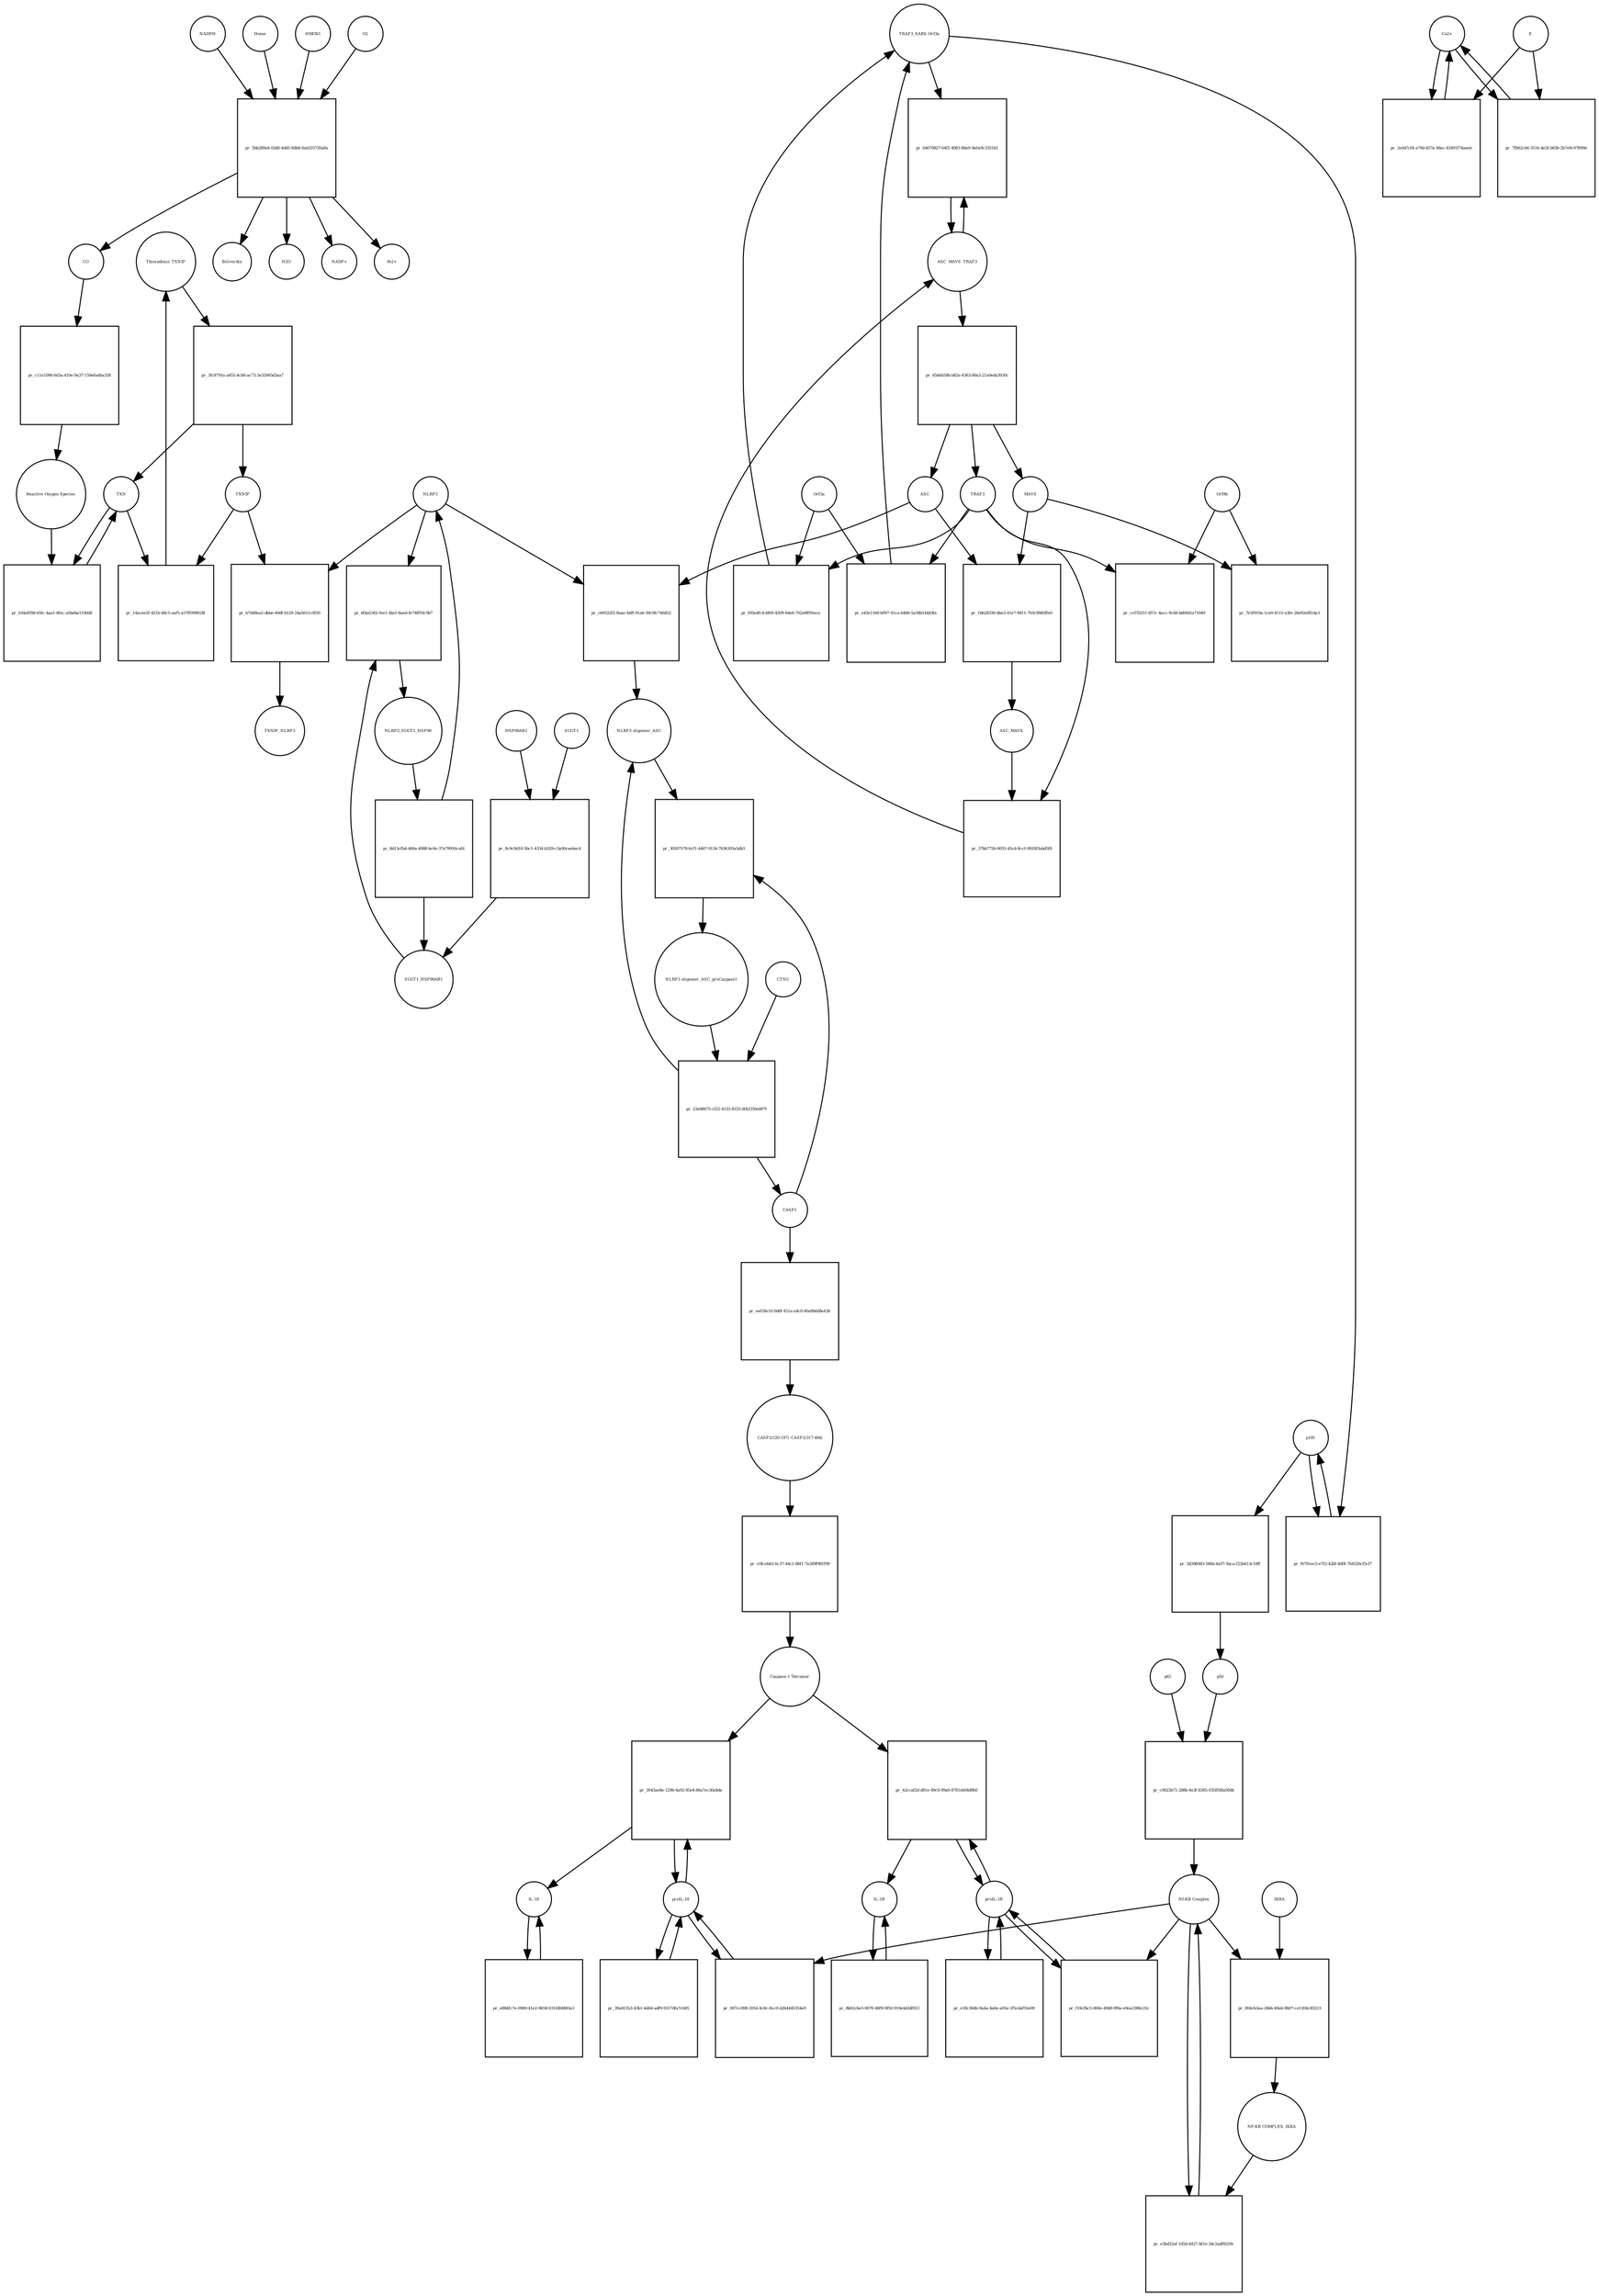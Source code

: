 strict digraph  {
Thioredoxin_TXNIP [annotation="urn_miriam_uniprot_P10599|urn_miriam_uniprot_Q9H3M7", bipartite=0, cls=complex, fontsize=4, label=Thioredoxin_TXNIP, shape=circle];
"pr_3fc8791a-a855-4cb0-ac73-3e32065d3aa7" [annotation="", bipartite=1, cls=process, fontsize=4, label="pr_3fc8791a-a855-4cb0-ac73-3e32065d3aa7", shape=square];
TXNIP [annotation=urn_miriam_uniprot_Q9H3M7, bipartite=0, cls=macromolecule, fontsize=4, label=TXNIP, shape=circle];
TXN [annotation=urn_miriam_uniprot_P10599, bipartite=0, cls=macromolecule, fontsize=4, label=TXN, shape=circle];
"pr_034ef058-65fc-4aa1-8fec-a5bd4a1536d8" [annotation="", bipartite=1, cls=process, fontsize=4, label="pr_034ef058-65fc-4aa1-8fec-a5bd4a1536d8", shape=square];
"Reactive Oxygen Species" [annotation="urn_miriam_obo.chebi_CHEBI%3A26523", bipartite=0, cls="simple chemical", fontsize=4, label="Reactive Oxygen Species", shape=circle];
"pr_14acee2f-421b-48c5-aaf5-a57ff099018f" [annotation="", bipartite=1, cls=process, fontsize=4, label="pr_14acee2f-421b-48c5-aaf5-a57ff099018f", shape=square];
HSP90AB1 [annotation=urn_miriam_uniprot_P08238, bipartite=0, cls=macromolecule, fontsize=4, label=HSP90AB1, shape=circle];
"pr_8c9c9d18-5bc1-4334-b329-c3a90caebec4" [annotation="", bipartite=1, cls=process, fontsize=4, label="pr_8c9c9d18-5bc1-4334-b329-c3a90caebec4", shape=square];
SUGT1 [annotation=urn_miriam_uniprot_Q9Y2Z0, bipartite=0, cls=macromolecule, fontsize=4, label=SUGT1, shape=circle];
SUGT1_HSP90AB1 [annotation="urn_miriam_uniprot_P08238|urn_miriam_uniprot_Q9Y2Z0", bipartite=0, cls=complex, fontsize=4, label=SUGT1_HSP90AB1, shape=circle];
NLRP3 [annotation=urn_miriam_uniprot_Q96P20, bipartite=0, cls=macromolecule, fontsize=4, label=NLRP3, shape=circle];
"pr_b7d48ea2-dbbe-49df-b129-24a5611c0f20" [annotation="", bipartite=1, cls=process, fontsize=4, label="pr_b7d48ea2-dbbe-49df-b129-24a5611c0f20", shape=square];
TXNIP_NLRP3 [annotation="urn_miriam_uniprot_Q9H3M7|urn_miriam_uniprot_Q96P20", bipartite=0, cls=complex, fontsize=4, label=TXNIP_NLRP3, shape=circle];
"NLRP3 oligomer_ASC_proCaspase1" [annotation="urn_miriam_uniprot_P29466|urn_miriam_uniprot_Q9ULZ3|urn_miriam_uniprot_Q96P20", bipartite=0, cls=complex, fontsize=4, label="NLRP3 oligomer_ASC_proCaspase1", shape=circle];
"pr_23eb8675-cf22-4133-8333-df42350e807f" [annotation="", bipartite=1, cls=process, fontsize=4, label="pr_23eb8675-cf22-4133-8333-df42350e807f", shape=square];
CASP1 [annotation=urn_miriam_uniprot_P29466, bipartite=0, cls=macromolecule, fontsize=4, label=CASP1, shape=circle];
CTSG [annotation=urn_miriam_uniprot_P08311, bipartite=0, cls=macromolecule, fontsize=4, label=CTSG, shape=circle];
"NLRP3 oligomer_ASC" [annotation="urn_miriam_uniprot_Q9ULZ3|urn_miriam_uniprot_Q96P20", bipartite=0, cls=complex, fontsize=4, label="NLRP3 oligomer_ASC", shape=circle];
"pr_ee03fe10-0d6f-451e-a4c0-46e8b6d8e436" [annotation="", bipartite=1, cls=process, fontsize=4, label="pr_ee03fe10-0d6f-451e-a4c0-46e8b6d8e436", shape=square];
"CASP1(120-197)_CASP1(317-404)" [annotation=urn_miriam_uniprot_P29466, bipartite=0, cls=complex, fontsize=4, label="CASP1(120-197)_CASP1(317-404)", shape=circle];
"pr_c0fceb43-6c37-44c1-86f1-7e289f981f99" [annotation="", bipartite=1, cls=process, fontsize=4, label="pr_c0fceb43-6c37-44c1-86f1-7e289f981f99", shape=square];
"Caspase-1 Tetramer" [annotation=urn_miriam_uniprot_P29466, bipartite=0, cls="complex multimer", fontsize=4, label="Caspase-1 Tetramer", shape=circle];
"proIL-1B" [annotation=urn_miriam_uniprot_P01584, bipartite=0, cls=macromolecule, fontsize=4, label="proIL-1B", shape=circle];
"pr_42ccaf2d-d81e-49c9-99a9-8781eb04d9b0" [annotation="", bipartite=1, cls=process, fontsize=4, label="pr_42ccaf2d-d81e-49c9-99a9-8781eb04d9b0", shape=square];
"IL-1B" [annotation=urn_miriam_uniprot_P01584, bipartite=0, cls=macromolecule, fontsize=4, label="IL-1B", shape=circle];
"pr_8b02cbe5-0070-48f9-9f50-919e4d2df012" [annotation="", bipartite=1, cls="omitted process", fontsize=4, label="pr_8b02cbe5-0070-48f9-9f50-919e4d2df012", shape=square];
"proIL-18" [annotation=urn_miriam_uniprot_Q14116, bipartite=0, cls=macromolecule, fontsize=4, label="proIL-18", shape=circle];
"pr_3043ae8e-129b-4a92-85e4-86a7ec30a8de" [annotation="", bipartite=1, cls=process, fontsize=4, label="pr_3043ae8e-129b-4a92-85e4-86a7ec30a8de", shape=square];
"IL-18" [annotation=urn_miriam_uniprot_Q14116, bipartite=0, cls=macromolecule, fontsize=4, label="IL-18", shape=circle];
"pr_e884fc7e-0989-41e2-9658-631fd04883a3" [annotation="", bipartite=1, cls="omitted process", fontsize=4, label="pr_e884fc7e-0989-41e2-9658-631fd04883a3", shape=square];
"pr_30507578-6cf1-4467-9134-7636305a5db3" [annotation="", bipartite=1, cls=process, fontsize=4, label="pr_30507578-6cf1-4467-9134-7636305a5db3", shape=square];
"pr_f19cfbc5-069e-4948-9f6a-e9ea2386c25c" [annotation="", bipartite=1, cls=process, fontsize=4, label="pr_f19cfbc5-069e-4948-9f6a-e9ea2386c25c", shape=square];
"Nf-KB Complex" [annotation="urn_miriam_uniprot_P19838|urn_miriam_uniprot_Q00653", bipartite=0, cls=complex, fontsize=4, label="Nf-KB Complex", shape=circle];
"pr_007cc098-2054-4c8c-8cc0-d2b4445354e9" [annotation="", bipartite=1, cls=process, fontsize=4, label="pr_007cc098-2054-4c8c-8cc0-d2b4445354e9", shape=square];
p50 [annotation=urn_miriam_uniprot_P19838, bipartite=0, cls=macromolecule, fontsize=4, label=p50, shape=circle];
"pr_c9623b71-288b-4e3f-8365-03585f6a95db" [annotation="", bipartite=1, cls=process, fontsize=4, label="pr_c9623b71-288b-4e3f-8365-03585f6a95db", shape=square];
p65 [annotation=urn_miriam_uniprot_Q00653, bipartite=0, cls=macromolecule, fontsize=4, label=p65, shape=circle];
Orf3a [annotation="urn_miriam_uniprot_P59632|urn_miriam_taxonomy_694009", bipartite=0, cls=macromolecule, fontsize=4, label=Orf3a, shape=circle];
"pr_e43e1166-b997-41ca-b466-5a38b144d3fa" [annotation="", bipartite=1, cls=process, fontsize=4, label="pr_e43e1166-b997-41ca-b466-5a38b144d3fa", shape=square];
TRAF3 [annotation=urn_miriam_uniprot_Q13114, bipartite=0, cls=macromolecule, fontsize=4, label=TRAF3, shape=circle];
"TRAF3_SARS Orf3a" [annotation="urn_miriam_uniprot_P59632|urn_miriam_uniprot_Q13114|urn_miriam_taxonomy_694009", bipartite=0, cls=complex, fontsize=4, label="TRAF3_SARS Orf3a", shape=circle];
p105 [annotation=urn_miriam_uniprot_P19838, bipartite=0, cls=macromolecule, fontsize=4, label=p105, shape=circle];
"pr_3d396083-586b-4a97-9aca-f22b413c18ff" [annotation="", bipartite=1, cls="omitted process", fontsize=4, label="pr_3d396083-586b-4a97-9aca-f22b413c18ff", shape=square];
ASC [annotation=urn_miriam_uniprot_Q9ULZ3, bipartite=0, cls=macromolecule, fontsize=4, label=ASC, shape=circle];
"pr_cb9322f2-8aae-44ff-91a6-39c0fc746452" [annotation="", bipartite=1, cls=process, fontsize=4, label="pr_cb9322f2-8aae-44ff-91a6-39c0fc746452", shape=square];
IKBA [annotation="", bipartite=0, cls=macromolecule, fontsize=4, label=IKBA, shape=circle];
"pr_804cb3aa-26bb-49ab-9b07-ce1204c83223" [annotation="", bipartite=1, cls=process, fontsize=4, label="pr_804cb3aa-26bb-49ab-9b07-ce1204c83223", shape=square];
"NF-KB COMPLEX_IKBA" [annotation=urn_miriam_uniprot_P19838, bipartite=0, cls=complex, fontsize=4, label="NF-KB COMPLEX_IKBA", shape=circle];
"pr_e3bd32af-1d5d-4427-bf1e-34c2adf8229c" [annotation="", bipartite=1, cls=process, fontsize=4, label="pr_e3bd32af-1d5d-4427-bf1e-34c2adf8229c", shape=square];
NLRP3_SUGT1_HSP90 [annotation="urn_miriam_uniprot_P08238|urn_miriam_uniprot_Q96P20|urn_miriam_uniprot_Q9Y2Z0", bipartite=0, cls=complex, fontsize=4, label=NLRP3_SUGT1_HSP90, shape=circle];
"pr_8d15cfb4-466a-4988-bc6e-37a79950cafd" [annotation="", bipartite=1, cls="omitted process", fontsize=4, label="pr_8d15cfb4-466a-4988-bc6e-37a79950cafd", shape=square];
"pr_1b628330-dbe3-41e7-9811-703c99d5ffe0" [annotation="", bipartite=1, cls=process, fontsize=4, label="pr_1b628330-dbe3-41e7-9811-703c99d5ffe0", shape=square];
ASC_MAVS [annotation=urn_miriam_uniprot_Q9ULZ3, bipartite=0, cls=complex, fontsize=4, label=ASC_MAVS, shape=circle];
MAVS [annotation=urn_miriam_uniprot_Q7Z434, bipartite=0, cls=macromolecule, fontsize=4, label=MAVS, shape=circle];
"pr_37bb7726-8055-45cd-8ccf-0920f3abd5f8" [annotation="", bipartite=1, cls=process, fontsize=4, label="pr_37bb7726-8055-45cd-8ccf-0920f3abd5f8", shape=square];
ASC_MAVS_TRAF3 [annotation="urn_miriam_pubmed_25847972|urn_miriam_uniprot_Q9ULZ3|urn_miriam_uniprot_Q13114", bipartite=0, cls=complex, fontsize=4, label=ASC_MAVS_TRAF3, shape=circle];
"pr_65deb58b-b82e-4363-80a3-21a0eda3930c" [annotation="", bipartite=1, cls=process, fontsize=4, label="pr_65deb58b-b82e-4363-80a3-21a0eda3930c", shape=square];
"pr_64670827-64f5-4083-8be9-9a0a9c3351b5" [annotation="", bipartite=1, cls="omitted process", fontsize=4, label="pr_64670827-64f5-4083-8be9-9a0a9c3351b5", shape=square];
"pr_6f4a5362-fee1-4bcf-8aed-fe74ff93c9b7" [annotation="", bipartite=1, cls=process, fontsize=4, label="pr_6f4a5362-fee1-4bcf-8aed-fe74ff93c9b7", shape=square];
"pr_e18c364b-9a4a-4a0e-a05e-2f5cdaf55e09" [annotation="", bipartite=1, cls=process, fontsize=4, label="pr_e18c364b-9a4a-4a0e-a05e-2f5cdaf55e09", shape=square];
"pr_39a021b3-43b1-4d64-adf9-9317dfa7cb95" [annotation="", bipartite=1, cls=process, fontsize=4, label="pr_39a021b3-43b1-4d64-adf9-9317dfa7cb95", shape=square];
"Ca2+" [annotation="urn_miriam_obo.chebi_CHEBI%3A29108", bipartite=0, cls="simple chemical", fontsize=4, label="Ca2+", shape=circle];
"pr_2e0d7cf4-a79d-457a-9dec-83491f74aeeb" [annotation="", bipartite=1, cls=process, fontsize=4, label="pr_2e0d7cf4-a79d-457a-9dec-83491f74aeeb", shape=square];
E [annotation="urn_miriam_uniprot_P59637|urn_miriam_taxonomy_694009", bipartite=0, cls=macromolecule, fontsize=4, label=E, shape=circle];
"pr_7fb62cb6-3516-4e3f-b83b-2b7e9c97899d" [annotation="", bipartite=1, cls=process, fontsize=4, label="pr_7fb62cb6-3516-4e3f-b83b-2b7e9c97899d", shape=square];
"pr_f05edfc4-6f69-4509-84e6-702a9ff95ece" [annotation="", bipartite=1, cls=process, fontsize=4, label="pr_f05edfc4-6f69-4509-84e6-702a9ff95ece", shape=square];
"pr_f6791ec5-e7f2-42bf-8d0f-7b4526cf5cf7" [annotation="", bipartite=1, cls="omitted process", fontsize=4, label="pr_f6791ec5-e7f2-42bf-8d0f-7b4526cf5cf7", shape=square];
Heme [annotation="urn_miriam_obo.chebi_CHEBI%3A30413", bipartite=0, cls="simple chemical", fontsize=4, label=Heme, shape=circle];
"pr_5bb289a6-02d0-4dd5-8db8-0ab510720a8a" [annotation="", bipartite=1, cls=process, fontsize=4, label="pr_5bb289a6-02d0-4dd5-8db8-0ab510720a8a", shape=square];
Biliverdin [annotation="urn_miriam_obo.chebi_CHEBI%3A17033", bipartite=0, cls="simple chemical", fontsize=4, label=Biliverdin, shape=circle];
HMOX1 [annotation=urn_miriam_uniprot_P09601, bipartite=0, cls=macromolecule, fontsize=4, label=HMOX1, shape=circle];
O2 [annotation="urn_miriam_obo.chebi_CHEBI%3A15379", bipartite=0, cls="simple chemical", fontsize=4, label=O2, shape=circle];
NADPH [annotation="urn_miriam_obo.chebi_CHEBI%3A16474", bipartite=0, cls="simple chemical", fontsize=4, label=NADPH, shape=circle];
H2O [annotation="urn_miriam_obo.chebi_CHEBI%3A15377", bipartite=0, cls="simple chemical", fontsize=4, label=H2O, shape=circle];
"NADP+" [annotation="urn_miriam_obo.chebi_CHEBI%3A18009", bipartite=0, cls="simple chemical", fontsize=4, label="NADP+", shape=circle];
CO [annotation="urn_miriam_obo.chebi_CHEBI%3A17245", bipartite=0, cls="simple chemical", fontsize=4, label=CO, shape=circle];
"Fe2+" [annotation="urn_miriam_obo.chebi_CHEBI%3A29033", bipartite=0, cls="simple chemical", fontsize=4, label="Fe2+", shape=circle];
"pr_c11e1098-6d3a-410e-9a37-159e6a4ba338" [annotation="", bipartite=1, cls=process, fontsize=4, label="pr_c11e1098-6d3a-410e-9a37-159e6a4ba338", shape=square];
"pr_7e5f919a-1ce0-4115-a3fe-28e92ef81da3" [annotation="", bipartite=1, cls=process, fontsize=4, label="pr_7e5f919a-1ce0-4115-a3fe-28e92ef81da3", shape=square];
Orf9b [annotation="urn_miriam_taxonomy_694009|urn_miriam_uniprot_P59636", bipartite=0, cls=macromolecule, fontsize=4, label=Orf9b, shape=circle];
"pr_ccf35251-857c-4acc-9c68-bd06d1a71049" [annotation="", bipartite=1, cls=process, fontsize=4, label="pr_ccf35251-857c-4acc-9c68-bd06d1a71049", shape=square];
Thioredoxin_TXNIP -> "pr_3fc8791a-a855-4cb0-ac73-3e32065d3aa7"  [annotation="", interaction_type=consumption];
"pr_3fc8791a-a855-4cb0-ac73-3e32065d3aa7" -> TXNIP  [annotation="", interaction_type=production];
"pr_3fc8791a-a855-4cb0-ac73-3e32065d3aa7" -> TXN  [annotation="", interaction_type=production];
TXNIP -> "pr_14acee2f-421b-48c5-aaf5-a57ff099018f"  [annotation="", interaction_type=consumption];
TXNIP -> "pr_b7d48ea2-dbbe-49df-b129-24a5611c0f20"  [annotation="", interaction_type=consumption];
TXN -> "pr_034ef058-65fc-4aa1-8fec-a5bd4a1536d8"  [annotation="", interaction_type=consumption];
TXN -> "pr_14acee2f-421b-48c5-aaf5-a57ff099018f"  [annotation="", interaction_type=consumption];
"pr_034ef058-65fc-4aa1-8fec-a5bd4a1536d8" -> TXN  [annotation="", interaction_type=production];
"Reactive Oxygen Species" -> "pr_034ef058-65fc-4aa1-8fec-a5bd4a1536d8"  [annotation="", interaction_type="necessary stimulation"];
"pr_14acee2f-421b-48c5-aaf5-a57ff099018f" -> Thioredoxin_TXNIP  [annotation="", interaction_type=production];
HSP90AB1 -> "pr_8c9c9d18-5bc1-4334-b329-c3a90caebec4"  [annotation="", interaction_type=consumption];
"pr_8c9c9d18-5bc1-4334-b329-c3a90caebec4" -> SUGT1_HSP90AB1  [annotation="", interaction_type=production];
SUGT1 -> "pr_8c9c9d18-5bc1-4334-b329-c3a90caebec4"  [annotation="", interaction_type=consumption];
SUGT1_HSP90AB1 -> "pr_6f4a5362-fee1-4bcf-8aed-fe74ff93c9b7"  [annotation="", interaction_type=consumption];
NLRP3 -> "pr_b7d48ea2-dbbe-49df-b129-24a5611c0f20"  [annotation="", interaction_type=consumption];
NLRP3 -> "pr_cb9322f2-8aae-44ff-91a6-39c0fc746452"  [annotation="", interaction_type=consumption];
NLRP3 -> "pr_6f4a5362-fee1-4bcf-8aed-fe74ff93c9b7"  [annotation="", interaction_type=consumption];
"pr_b7d48ea2-dbbe-49df-b129-24a5611c0f20" -> TXNIP_NLRP3  [annotation="", interaction_type=production];
"NLRP3 oligomer_ASC_proCaspase1" -> "pr_23eb8675-cf22-4133-8333-df42350e807f"  [annotation="", interaction_type=consumption];
"pr_23eb8675-cf22-4133-8333-df42350e807f" -> CASP1  [annotation="", interaction_type=production];
"pr_23eb8675-cf22-4133-8333-df42350e807f" -> "NLRP3 oligomer_ASC"  [annotation="", interaction_type=production];
CASP1 -> "pr_ee03fe10-0d6f-451e-a4c0-46e8b6d8e436"  [annotation="", interaction_type=consumption];
CASP1 -> "pr_30507578-6cf1-4467-9134-7636305a5db3"  [annotation="", interaction_type=consumption];
CTSG -> "pr_23eb8675-cf22-4133-8333-df42350e807f"  [annotation="", interaction_type=catalysis];
"NLRP3 oligomer_ASC" -> "pr_30507578-6cf1-4467-9134-7636305a5db3"  [annotation="", interaction_type=consumption];
"pr_ee03fe10-0d6f-451e-a4c0-46e8b6d8e436" -> "CASP1(120-197)_CASP1(317-404)"  [annotation="", interaction_type=production];
"CASP1(120-197)_CASP1(317-404)" -> "pr_c0fceb43-6c37-44c1-86f1-7e289f981f99"  [annotation="", interaction_type=consumption];
"pr_c0fceb43-6c37-44c1-86f1-7e289f981f99" -> "Caspase-1 Tetramer"  [annotation="", interaction_type=production];
"Caspase-1 Tetramer" -> "pr_42ccaf2d-d81e-49c9-99a9-8781eb04d9b0"  [annotation="", interaction_type=catalysis];
"Caspase-1 Tetramer" -> "pr_3043ae8e-129b-4a92-85e4-86a7ec30a8de"  [annotation="", interaction_type=catalysis];
"proIL-1B" -> "pr_42ccaf2d-d81e-49c9-99a9-8781eb04d9b0"  [annotation="", interaction_type=consumption];
"proIL-1B" -> "pr_f19cfbc5-069e-4948-9f6a-e9ea2386c25c"  [annotation="", interaction_type=consumption];
"proIL-1B" -> "pr_e18c364b-9a4a-4a0e-a05e-2f5cdaf55e09"  [annotation="", interaction_type=consumption];
"pr_42ccaf2d-d81e-49c9-99a9-8781eb04d9b0" -> "IL-1B"  [annotation="", interaction_type=production];
"pr_42ccaf2d-d81e-49c9-99a9-8781eb04d9b0" -> "proIL-1B"  [annotation="", interaction_type=production];
"IL-1B" -> "pr_8b02cbe5-0070-48f9-9f50-919e4d2df012"  [annotation="", interaction_type=consumption];
"pr_8b02cbe5-0070-48f9-9f50-919e4d2df012" -> "IL-1B"  [annotation="", interaction_type=production];
"proIL-18" -> "pr_3043ae8e-129b-4a92-85e4-86a7ec30a8de"  [annotation="", interaction_type=consumption];
"proIL-18" -> "pr_007cc098-2054-4c8c-8cc0-d2b4445354e9"  [annotation="", interaction_type=consumption];
"proIL-18" -> "pr_39a021b3-43b1-4d64-adf9-9317dfa7cb95"  [annotation="", interaction_type=consumption];
"pr_3043ae8e-129b-4a92-85e4-86a7ec30a8de" -> "IL-18"  [annotation="", interaction_type=production];
"pr_3043ae8e-129b-4a92-85e4-86a7ec30a8de" -> "proIL-18"  [annotation="", interaction_type=production];
"IL-18" -> "pr_e884fc7e-0989-41e2-9658-631fd04883a3"  [annotation="", interaction_type=consumption];
"pr_e884fc7e-0989-41e2-9658-631fd04883a3" -> "IL-18"  [annotation="", interaction_type=production];
"pr_30507578-6cf1-4467-9134-7636305a5db3" -> "NLRP3 oligomer_ASC_proCaspase1"  [annotation="", interaction_type=production];
"pr_f19cfbc5-069e-4948-9f6a-e9ea2386c25c" -> "proIL-1B"  [annotation="", interaction_type=production];
"Nf-KB Complex" -> "pr_f19cfbc5-069e-4948-9f6a-e9ea2386c25c"  [annotation=urn_miriam_pubmed_31034780, interaction_type=catalysis];
"Nf-KB Complex" -> "pr_007cc098-2054-4c8c-8cc0-d2b4445354e9"  [annotation=urn_miriam_pubmed_31034780, interaction_type=catalysis];
"Nf-KB Complex" -> "pr_804cb3aa-26bb-49ab-9b07-ce1204c83223"  [annotation="", interaction_type=consumption];
"Nf-KB Complex" -> "pr_e3bd32af-1d5d-4427-bf1e-34c2adf8229c"  [annotation="", interaction_type=consumption];
"pr_007cc098-2054-4c8c-8cc0-d2b4445354e9" -> "proIL-18"  [annotation="", interaction_type=production];
p50 -> "pr_c9623b71-288b-4e3f-8365-03585f6a95db"  [annotation="", interaction_type=consumption];
"pr_c9623b71-288b-4e3f-8365-03585f6a95db" -> "Nf-KB Complex"  [annotation="", interaction_type=production];
p65 -> "pr_c9623b71-288b-4e3f-8365-03585f6a95db"  [annotation="", interaction_type=consumption];
Orf3a -> "pr_e43e1166-b997-41ca-b466-5a38b144d3fa"  [annotation="", interaction_type=consumption];
Orf3a -> "pr_f05edfc4-6f69-4509-84e6-702a9ff95ece"  [annotation="", interaction_type=consumption];
"pr_e43e1166-b997-41ca-b466-5a38b144d3fa" -> "TRAF3_SARS Orf3a"  [annotation="", interaction_type=production];
TRAF3 -> "pr_e43e1166-b997-41ca-b466-5a38b144d3fa"  [annotation="", interaction_type=consumption];
TRAF3 -> "pr_37bb7726-8055-45cd-8ccf-0920f3abd5f8"  [annotation="", interaction_type=consumption];
TRAF3 -> "pr_f05edfc4-6f69-4509-84e6-702a9ff95ece"  [annotation="", interaction_type=consumption];
TRAF3 -> "pr_ccf35251-857c-4acc-9c68-bd06d1a71049"  [annotation="", interaction_type=consumption];
"TRAF3_SARS Orf3a" -> "pr_64670827-64f5-4083-8be9-9a0a9c3351b5"  [annotation="urn_miriam_pubmed_25847972|urn_miriam_pubmed_31034780|urn_miriam_taxonomy_9606", interaction_type=catalysis];
"TRAF3_SARS Orf3a" -> "pr_f6791ec5-e7f2-42bf-8d0f-7b4526cf5cf7"  [annotation="urn_miriam_pubmed_31034780|urn_miriam_taxonomy_9606", interaction_type=catalysis];
p105 -> "pr_3d396083-586b-4a97-9aca-f22b413c18ff"  [annotation="", interaction_type=consumption];
p105 -> "pr_f6791ec5-e7f2-42bf-8d0f-7b4526cf5cf7"  [annotation="", interaction_type=consumption];
"pr_3d396083-586b-4a97-9aca-f22b413c18ff" -> p50  [annotation="", interaction_type=production];
ASC -> "pr_cb9322f2-8aae-44ff-91a6-39c0fc746452"  [annotation="", interaction_type=consumption];
ASC -> "pr_1b628330-dbe3-41e7-9811-703c99d5ffe0"  [annotation="", interaction_type=consumption];
"pr_cb9322f2-8aae-44ff-91a6-39c0fc746452" -> "NLRP3 oligomer_ASC"  [annotation="", interaction_type=production];
IKBA -> "pr_804cb3aa-26bb-49ab-9b07-ce1204c83223"  [annotation="", interaction_type=consumption];
"pr_804cb3aa-26bb-49ab-9b07-ce1204c83223" -> "NF-KB COMPLEX_IKBA"  [annotation="", interaction_type=production];
"NF-KB COMPLEX_IKBA" -> "pr_e3bd32af-1d5d-4427-bf1e-34c2adf8229c"  [annotation="", interaction_type=inhibition];
"pr_e3bd32af-1d5d-4427-bf1e-34c2adf8229c" -> "Nf-KB Complex"  [annotation="", interaction_type=production];
NLRP3_SUGT1_HSP90 -> "pr_8d15cfb4-466a-4988-bc6e-37a79950cafd"  [annotation="", interaction_type=consumption];
"pr_8d15cfb4-466a-4988-bc6e-37a79950cafd" -> NLRP3  [annotation="", interaction_type=production];
"pr_8d15cfb4-466a-4988-bc6e-37a79950cafd" -> SUGT1_HSP90AB1  [annotation="", interaction_type=production];
"pr_1b628330-dbe3-41e7-9811-703c99d5ffe0" -> ASC_MAVS  [annotation="", interaction_type=production];
ASC_MAVS -> "pr_37bb7726-8055-45cd-8ccf-0920f3abd5f8"  [annotation="", interaction_type=consumption];
MAVS -> "pr_1b628330-dbe3-41e7-9811-703c99d5ffe0"  [annotation="", interaction_type=consumption];
MAVS -> "pr_7e5f919a-1ce0-4115-a3fe-28e92ef81da3"  [annotation="", interaction_type=consumption];
"pr_37bb7726-8055-45cd-8ccf-0920f3abd5f8" -> ASC_MAVS_TRAF3  [annotation="", interaction_type=production];
ASC_MAVS_TRAF3 -> "pr_65deb58b-b82e-4363-80a3-21a0eda3930c"  [annotation="", interaction_type=consumption];
ASC_MAVS_TRAF3 -> "pr_64670827-64f5-4083-8be9-9a0a9c3351b5"  [annotation="", interaction_type=consumption];
"pr_65deb58b-b82e-4363-80a3-21a0eda3930c" -> ASC  [annotation="", interaction_type=production];
"pr_65deb58b-b82e-4363-80a3-21a0eda3930c" -> TRAF3  [annotation="", interaction_type=production];
"pr_65deb58b-b82e-4363-80a3-21a0eda3930c" -> MAVS  [annotation="", interaction_type=production];
"pr_64670827-64f5-4083-8be9-9a0a9c3351b5" -> ASC_MAVS_TRAF3  [annotation="", interaction_type=production];
"pr_6f4a5362-fee1-4bcf-8aed-fe74ff93c9b7" -> NLRP3_SUGT1_HSP90  [annotation="", interaction_type=production];
"pr_e18c364b-9a4a-4a0e-a05e-2f5cdaf55e09" -> "proIL-1B"  [annotation="", interaction_type=production];
"pr_39a021b3-43b1-4d64-adf9-9317dfa7cb95" -> "proIL-18"  [annotation="", interaction_type=production];
"Ca2+" -> "pr_2e0d7cf4-a79d-457a-9dec-83491f74aeeb"  [annotation="", interaction_type=consumption];
"Ca2+" -> "pr_7fb62cb6-3516-4e3f-b83b-2b7e9c97899d"  [annotation="", interaction_type=consumption];
"pr_2e0d7cf4-a79d-457a-9dec-83491f74aeeb" -> "Ca2+"  [annotation="", interaction_type=production];
E -> "pr_2e0d7cf4-a79d-457a-9dec-83491f74aeeb"  [annotation="urn_miriam_pubmed_26331680|urn_miriam_doi_10.1016%2Fj.bbrc.2020.05.206|urn_miriam_taxonomy_392815", interaction_type=catalysis];
E -> "pr_7fb62cb6-3516-4e3f-b83b-2b7e9c97899d"  [annotation="urn_miriam_pubmed_26331680|urn_miriam_doi_10.1016%2Fj.bbrc.2020.05.206|urn_miriam_taxonomy_392815", interaction_type=catalysis];
"pr_7fb62cb6-3516-4e3f-b83b-2b7e9c97899d" -> "Ca2+"  [annotation="", interaction_type=production];
"pr_f05edfc4-6f69-4509-84e6-702a9ff95ece" -> "TRAF3_SARS Orf3a"  [annotation="", interaction_type=production];
"pr_f6791ec5-e7f2-42bf-8d0f-7b4526cf5cf7" -> p105  [annotation="", interaction_type=production];
Heme -> "pr_5bb289a6-02d0-4dd5-8db8-0ab510720a8a"  [annotation="", interaction_type=consumption];
"pr_5bb289a6-02d0-4dd5-8db8-0ab510720a8a" -> Biliverdin  [annotation="", interaction_type=production];
"pr_5bb289a6-02d0-4dd5-8db8-0ab510720a8a" -> H2O  [annotation="", interaction_type=production];
"pr_5bb289a6-02d0-4dd5-8db8-0ab510720a8a" -> "NADP+"  [annotation="", interaction_type=production];
"pr_5bb289a6-02d0-4dd5-8db8-0ab510720a8a" -> CO  [annotation="", interaction_type=production];
"pr_5bb289a6-02d0-4dd5-8db8-0ab510720a8a" -> "Fe2+"  [annotation="", interaction_type=production];
HMOX1 -> "pr_5bb289a6-02d0-4dd5-8db8-0ab510720a8a"  [annotation="", interaction_type=catalysis];
O2 -> "pr_5bb289a6-02d0-4dd5-8db8-0ab510720a8a"  [annotation="", interaction_type=consumption];
NADPH -> "pr_5bb289a6-02d0-4dd5-8db8-0ab510720a8a"  [annotation="", interaction_type=consumption];
CO -> "pr_c11e1098-6d3a-410e-9a37-159e6a4ba338"  [annotation="urn_miriam_pubmed_28356568|urn_miriam_pubmed_25770182", interaction_type=inhibition];
"pr_c11e1098-6d3a-410e-9a37-159e6a4ba338" -> "Reactive Oxygen Species"  [annotation="", interaction_type=production];
Orf9b -> "pr_7e5f919a-1ce0-4115-a3fe-28e92ef81da3"  [annotation="urn_miriam_doi_10.4049%2Fjimmunol.1303196", interaction_type=catalysis];
Orf9b -> "pr_ccf35251-857c-4acc-9c68-bd06d1a71049"  [annotation="urn_miriam_doi_10.4049%2Fjimmunol.1303196", interaction_type=catalysis];
}
